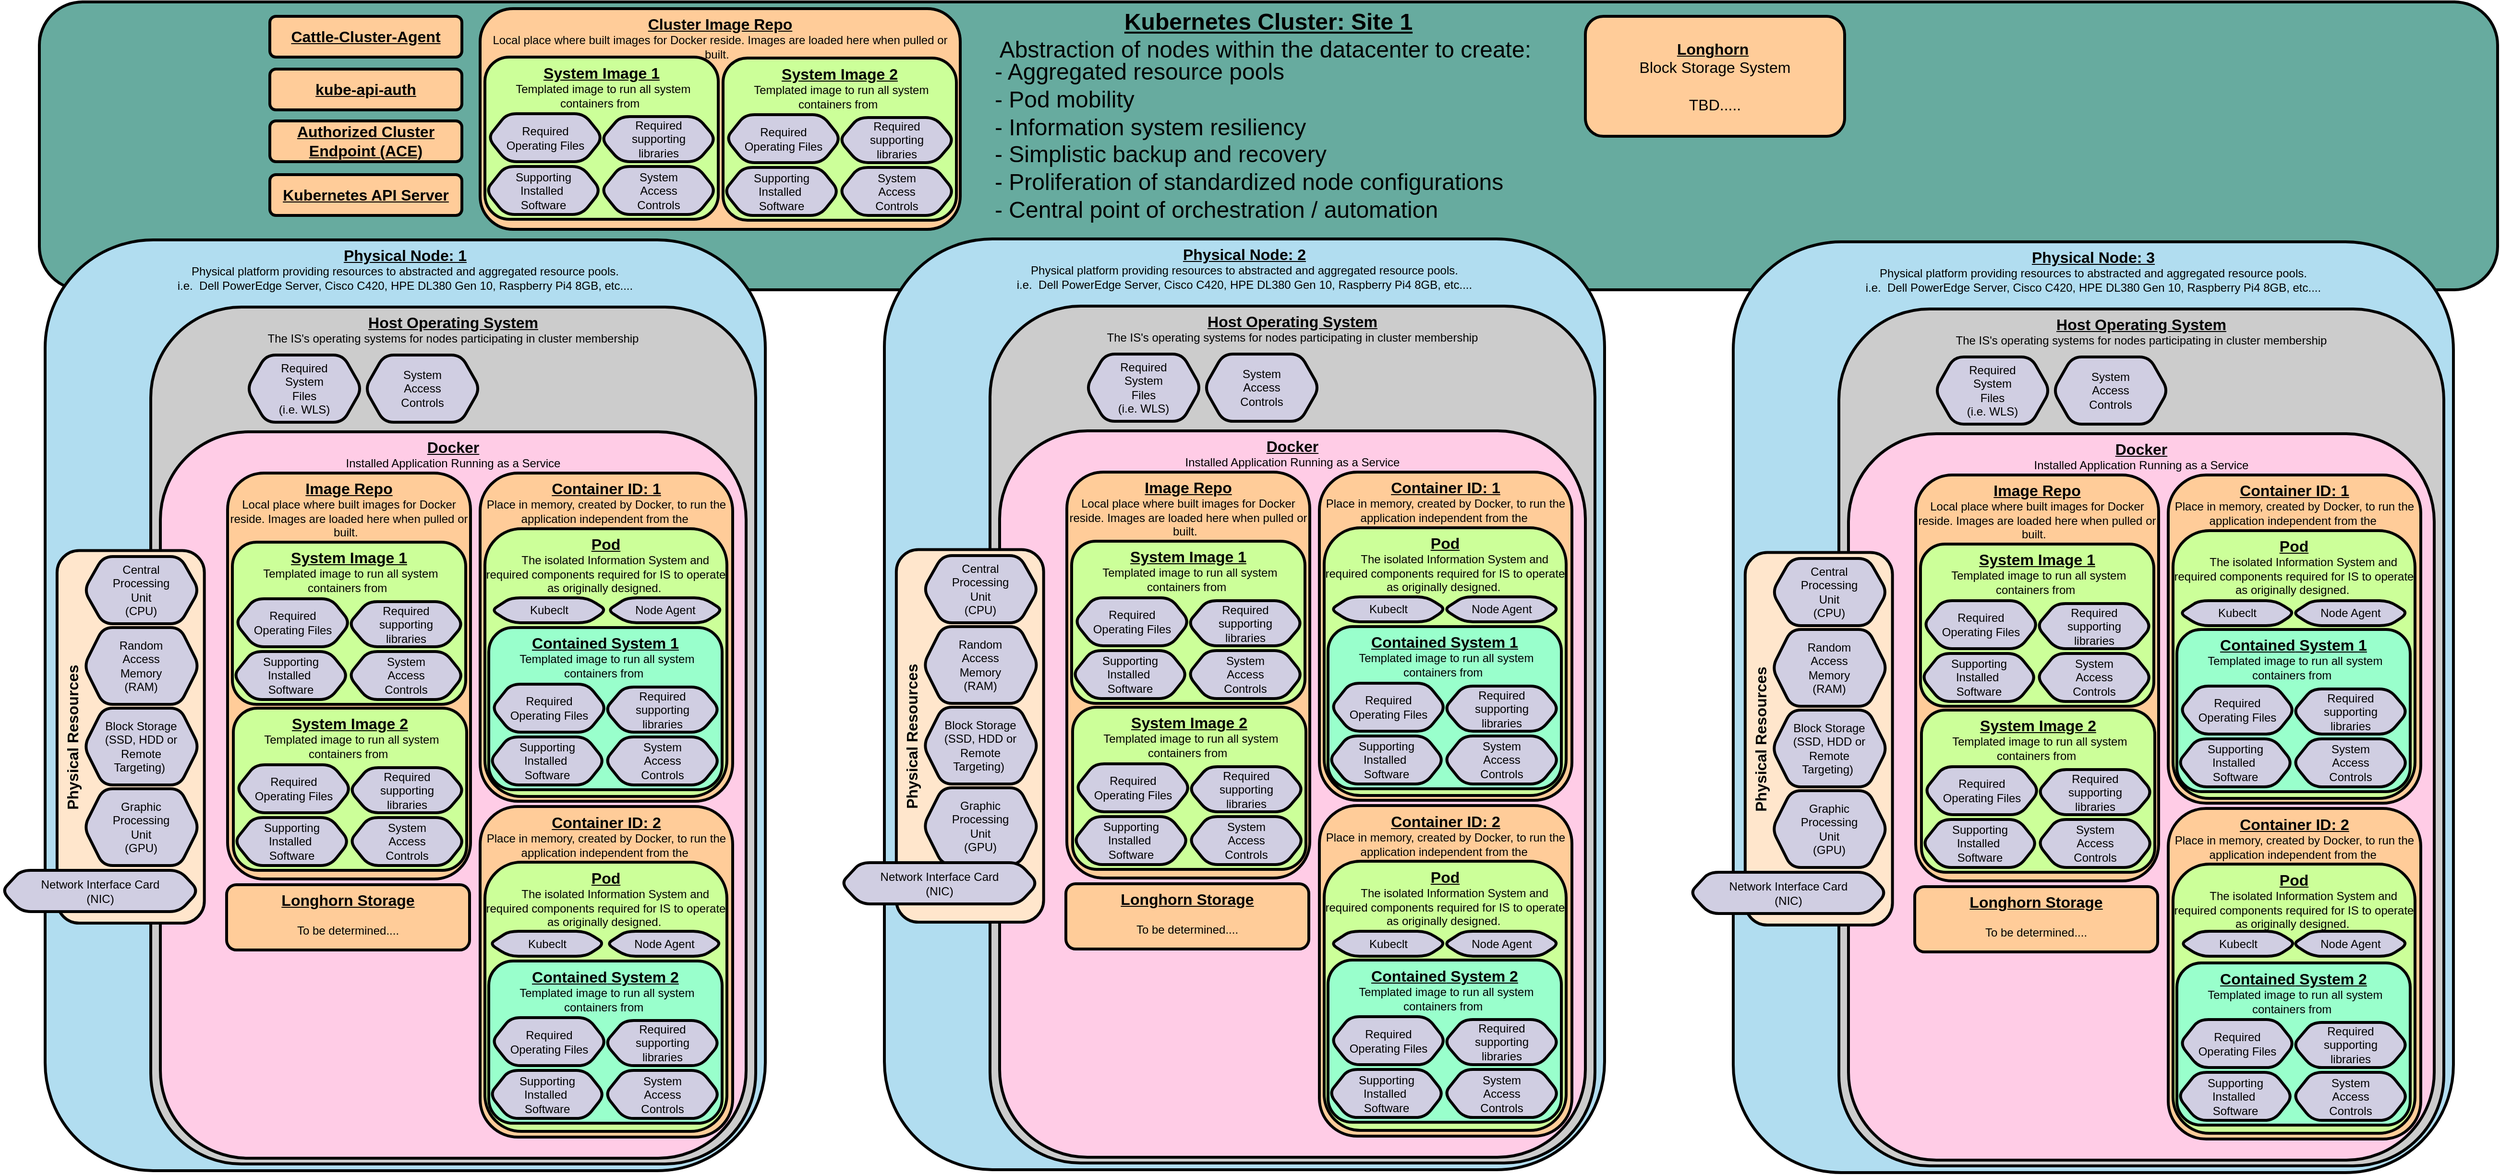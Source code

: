 <mxfile version="16.5.1" type="device"><diagram id="INi-A55YTySvwJ7T9KwP" name="Page-1"><mxGraphModel dx="6440" dy="4410" grid="1" gridSize="10" guides="1" tooltips="1" connect="1" arrows="1" fold="1" page="1" pageScale="1" pageWidth="850" pageHeight="1100" math="0" shadow="0"><root><mxCell id="0"/><mxCell id="1" parent="0"/><mxCell id="nEilocbrfR7baFhWmia3-1" value="&lt;b style=&quot;font-size: 24px;&quot;&gt;&lt;font style=&quot;font-size: 24px;&quot;&gt;&lt;u style=&quot;font-size: 24px;&quot;&gt;Kubernetes Cluster: Site 1&lt;/u&gt;&lt;/font&gt;&lt;/b&gt;&lt;br style=&quot;font-size: 24px;&quot;&gt;Abstraction of nodes within the datacenter to create:&amp;nbsp;&lt;br style=&quot;font-size: 24px;&quot;&gt;" style="rounded=1;whiteSpace=wrap;html=1;strokeColor=#000000;strokeWidth=3;fontColor=#000000;align=center;verticalAlign=top;perimeterSpacing=0;fillColor=#67AB9F;fontSize=24;" vertex="1" parent="1"><mxGeometry x="-1655" y="-1096" width="2560" height="300" as="geometry"/></mxCell><mxCell id="nEilocbrfR7baFhWmia3-2" value="&lt;b&gt;&lt;font style=&quot;font-size: 16px&quot;&gt;&lt;u&gt;Physical Node: 2&lt;/u&gt;&lt;/font&gt;&lt;/b&gt;&lt;br&gt;Physical platform providing resources to abstracted and aggregated resource pools. &lt;br&gt;i.e.&amp;nbsp; Dell PowerEdge Server, Cisco C420, HPE DL380 Gen 10, Raspberry Pi4 8GB, etc...." style="rounded=1;whiteSpace=wrap;html=1;fillColor=#b1ddf0;strokeColor=#000000;strokeWidth=3;fontColor=#000000;align=center;verticalAlign=top;perimeterSpacing=0;" vertex="1" parent="1"><mxGeometry x="-775" y="-849" width="750" height="970" as="geometry"/></mxCell><mxCell id="nEilocbrfR7baFhWmia3-3" value="&lt;b&gt;&lt;font style=&quot;font-size: 16px&quot;&gt;&lt;u&gt;Host Operating System&lt;/u&gt;&lt;/font&gt;&lt;/b&gt;&lt;br&gt;The IS's operating systems for nodes participating in cluster membership" style="rounded=1;whiteSpace=wrap;html=1;fontColor=#000000;strokeColor=#000000;strokeWidth=3;verticalAlign=top;align=center;fillColor=#CCCCCC;" vertex="1" parent="1"><mxGeometry x="-665" y="-779" width="630" height="893" as="geometry"/></mxCell><mxCell id="nEilocbrfR7baFhWmia3-4" value="&lt;b&gt;&lt;font style=&quot;font-size: 16px&quot;&gt;&lt;u&gt;Docker&lt;/u&gt;&lt;/font&gt;&lt;/b&gt;&lt;br&gt;Installed Application Running as a Service" style="rounded=1;whiteSpace=wrap;html=1;fontColor=#000000;strokeColor=#000000;strokeWidth=3;fillColor=#FFCCE6;verticalAlign=top;align=center;" vertex="1" parent="1"><mxGeometry x="-655" y="-649" width="610" height="757" as="geometry"/></mxCell><mxCell id="nEilocbrfR7baFhWmia3-5" value="&lt;b style=&quot;font-size: 16px&quot;&gt;&lt;u&gt;Container ID: 1&lt;/u&gt;&lt;/b&gt;&lt;br&gt;&lt;font style=&quot;font-size: 12px&quot;&gt;Place in memory, created by Docker, to run the application independent from the&amp;nbsp;&lt;/font&gt;" style="rounded=1;whiteSpace=wrap;html=1;fontColor=#000000;strokeColor=#000000;strokeWidth=3;verticalAlign=top;align=center;fillColor=#FFCC99;" vertex="1" parent="1"><mxGeometry x="-322" y="-606" width="263" height="342" as="geometry"/></mxCell><mxCell id="nEilocbrfR7baFhWmia3-6" value="&lt;b style=&quot;font-size: 16px&quot;&gt;&lt;u&gt;Pod&lt;/u&gt;&lt;/b&gt;&lt;br&gt;&lt;font style=&quot;font-size: 12px&quot;&gt;&amp;nbsp; &amp;nbsp; &amp;nbsp; The isolated Information System and required components required for IS to operate as originally designed.&amp;nbsp;&lt;/font&gt;" style="rounded=1;whiteSpace=wrap;html=1;fontColor=#000000;strokeColor=#000000;strokeWidth=3;verticalAlign=top;align=center;fillColor=#CCFF99;" vertex="1" parent="1"><mxGeometry x="-317" y="-548" width="252" height="279" as="geometry"/></mxCell><mxCell id="nEilocbrfR7baFhWmia3-7" value="Kubeclt" style="shape=hexagon;perimeter=hexagonPerimeter2;whiteSpace=wrap;html=1;fixedSize=1;rounded=1;strokeWidth=3;verticalAlign=middle;fillColor=#d0cee2;align=center;strokeColor=#000000;fontColor=#000000;" vertex="1" parent="1"><mxGeometry x="-310" y="-476" width="120" height="26" as="geometry"/></mxCell><mxCell id="nEilocbrfR7baFhWmia3-8" value="Required &lt;br&gt;System&lt;br&gt;Files&lt;br&gt;(i.e. WLS)" style="shape=hexagon;perimeter=hexagonPerimeter2;whiteSpace=wrap;html=1;fixedSize=1;rounded=1;strokeWidth=3;verticalAlign=middle;fillColor=#d0cee2;align=center;strokeColor=#000000;fontColor=#000000;" vertex="1" parent="1"><mxGeometry x="-565" y="-729" width="120" height="70" as="geometry"/></mxCell><mxCell id="nEilocbrfR7baFhWmia3-9" value="&lt;b style=&quot;font-size: 16px&quot;&gt;&lt;u&gt;Image Repo&lt;/u&gt;&lt;/b&gt;&lt;br&gt;&lt;font style=&quot;font-size: 12px&quot;&gt;Local place where built images for Docker reside. Images are loaded here when pulled or built.&amp;nbsp;&amp;nbsp;&lt;/font&gt;" style="rounded=1;whiteSpace=wrap;html=1;fontColor=#000000;strokeColor=#000000;strokeWidth=3;verticalAlign=top;align=center;fillColor=#FFCC99;" vertex="1" parent="1"><mxGeometry x="-585" y="-606" width="253" height="423" as="geometry"/></mxCell><mxCell id="nEilocbrfR7baFhWmia3-10" value="&lt;span style=&quot;font-size: 16px&quot;&gt;&lt;b&gt;&lt;u&gt;System Image 1&lt;/u&gt;&lt;/b&gt;&lt;/span&gt;&lt;br&gt;&lt;font style=&quot;font-size: 12px&quot;&gt;&amp;nbsp;Templated image to run all system&lt;br&gt;containers from&amp;nbsp;&lt;/font&gt;" style="rounded=1;whiteSpace=wrap;html=1;fontColor=#000000;strokeColor=#000000;strokeWidth=3;verticalAlign=top;align=center;fillColor=#CCFF99;" vertex="1" parent="1"><mxGeometry x="-580" y="-534" width="243" height="169" as="geometry"/></mxCell><mxCell id="nEilocbrfR7baFhWmia3-11" value="Required &lt;br&gt;Operating Files" style="shape=hexagon;perimeter=hexagonPerimeter2;whiteSpace=wrap;html=1;fixedSize=1;rounded=1;strokeWidth=3;verticalAlign=middle;fillColor=#d0cee2;align=center;strokeColor=#000000;fontColor=#000000;" vertex="1" parent="1"><mxGeometry x="-577" y="-475" width="120" height="50" as="geometry"/></mxCell><mxCell id="nEilocbrfR7baFhWmia3-12" value="Required &lt;br&gt;supporting &lt;br&gt;libraries" style="shape=hexagon;perimeter=hexagonPerimeter2;whiteSpace=wrap;html=1;fixedSize=1;rounded=1;strokeWidth=3;verticalAlign=middle;fillColor=#d0cee2;align=center;strokeColor=#000000;fontColor=#000000;" vertex="1" parent="1"><mxGeometry x="-459" y="-472" width="120" height="47" as="geometry"/></mxCell><mxCell id="nEilocbrfR7baFhWmia3-13" value="Supporting&lt;br&gt;Installed&amp;nbsp;&lt;br&gt;Software" style="shape=hexagon;perimeter=hexagonPerimeter2;whiteSpace=wrap;html=1;fixedSize=1;rounded=1;strokeWidth=3;verticalAlign=middle;fillColor=#d0cee2;align=center;strokeColor=#000000;fontColor=#000000;" vertex="1" parent="1"><mxGeometry x="-579" y="-420" width="120" height="50" as="geometry"/></mxCell><mxCell id="nEilocbrfR7baFhWmia3-14" value="System &lt;br&gt;Access &lt;br&gt;Controls" style="shape=hexagon;perimeter=hexagonPerimeter2;whiteSpace=wrap;html=1;fixedSize=1;rounded=1;strokeWidth=3;verticalAlign=middle;fillColor=#d0cee2;align=center;strokeColor=#000000;fontColor=#000000;" vertex="1" parent="1"><mxGeometry x="-459" y="-420" width="120" height="50" as="geometry"/></mxCell><mxCell id="nEilocbrfR7baFhWmia3-15" value="&lt;span style=&quot;font-size: 16px&quot;&gt;&lt;b&gt;&lt;u&gt;System Image 2&lt;/u&gt;&lt;/b&gt;&lt;/span&gt;&lt;br&gt;&lt;font style=&quot;font-size: 12px&quot;&gt;&amp;nbsp;Templated image to run all system&lt;br&gt;containers from&amp;nbsp;&lt;/font&gt;" style="rounded=1;whiteSpace=wrap;html=1;fontColor=#000000;strokeColor=#000000;strokeWidth=3;verticalAlign=top;align=center;fillColor=#CCFF99;" vertex="1" parent="1"><mxGeometry x="-579" y="-361" width="243" height="169" as="geometry"/></mxCell><mxCell id="nEilocbrfR7baFhWmia3-16" value="Required &lt;br&gt;Operating Files" style="shape=hexagon;perimeter=hexagonPerimeter2;whiteSpace=wrap;html=1;fixedSize=1;rounded=1;strokeWidth=3;verticalAlign=middle;fillColor=#d0cee2;align=center;strokeColor=#000000;fontColor=#000000;" vertex="1" parent="1"><mxGeometry x="-576" y="-302" width="120" height="50" as="geometry"/></mxCell><mxCell id="nEilocbrfR7baFhWmia3-17" value="Required &lt;br&gt;supporting &lt;br&gt;libraries" style="shape=hexagon;perimeter=hexagonPerimeter2;whiteSpace=wrap;html=1;fixedSize=1;rounded=1;strokeWidth=3;verticalAlign=middle;fillColor=#d0cee2;align=center;strokeColor=#000000;fontColor=#000000;" vertex="1" parent="1"><mxGeometry x="-458" y="-299" width="120" height="47" as="geometry"/></mxCell><mxCell id="nEilocbrfR7baFhWmia3-18" value="Supporting&lt;br&gt;Installed&amp;nbsp;&lt;br&gt;Software" style="shape=hexagon;perimeter=hexagonPerimeter2;whiteSpace=wrap;html=1;fixedSize=1;rounded=1;strokeWidth=3;verticalAlign=middle;fillColor=#d0cee2;align=center;strokeColor=#000000;fontColor=#000000;" vertex="1" parent="1"><mxGeometry x="-578" y="-247" width="120" height="50" as="geometry"/></mxCell><mxCell id="nEilocbrfR7baFhWmia3-19" value="System &lt;br&gt;Access &lt;br&gt;Controls" style="shape=hexagon;perimeter=hexagonPerimeter2;whiteSpace=wrap;html=1;fixedSize=1;rounded=1;strokeWidth=3;verticalAlign=middle;fillColor=#d0cee2;align=center;strokeColor=#000000;fontColor=#000000;" vertex="1" parent="1"><mxGeometry x="-458" y="-247" width="120" height="50" as="geometry"/></mxCell><mxCell id="nEilocbrfR7baFhWmia3-20" value="System&lt;br&gt;Access &lt;br&gt;Controls" style="shape=hexagon;perimeter=hexagonPerimeter2;whiteSpace=wrap;html=1;fixedSize=1;rounded=1;strokeWidth=3;verticalAlign=middle;fillColor=#d0cee2;align=center;strokeColor=#000000;fontColor=#000000;" vertex="1" parent="1"><mxGeometry x="-442.0" y="-729" width="120" height="70" as="geometry"/></mxCell><mxCell id="nEilocbrfR7baFhWmia3-21" value="&lt;u&gt;&lt;span style=&quot;font-size: 16px&quot;&gt;&lt;b&gt;Contained&lt;/b&gt;&lt;/span&gt;&lt;b style=&quot;font-size: 16px&quot;&gt;&amp;nbsp;System 1&lt;/b&gt;&lt;/u&gt;&lt;br&gt;&lt;font style=&quot;font-size: 12px&quot;&gt;&amp;nbsp;Templated image to run all system&lt;br&gt;containers from&amp;nbsp;&lt;/font&gt;" style="rounded=1;whiteSpace=wrap;html=1;fontColor=#000000;strokeColor=#000000;strokeWidth=3;verticalAlign=top;align=center;fillColor=#99FFCC;" vertex="1" parent="1"><mxGeometry x="-313" y="-445" width="243" height="169" as="geometry"/></mxCell><mxCell id="nEilocbrfR7baFhWmia3-22" value="Required &lt;br&gt;Operating Files" style="shape=hexagon;perimeter=hexagonPerimeter2;whiteSpace=wrap;html=1;fixedSize=1;rounded=1;strokeWidth=3;verticalAlign=middle;fillColor=#d0cee2;align=center;strokeColor=#000000;fontColor=#000000;" vertex="1" parent="1"><mxGeometry x="-310" y="-386" width="120" height="50" as="geometry"/></mxCell><mxCell id="nEilocbrfR7baFhWmia3-23" value="Required &lt;br&gt;supporting &lt;br&gt;libraries" style="shape=hexagon;perimeter=hexagonPerimeter2;whiteSpace=wrap;html=1;fixedSize=1;rounded=1;strokeWidth=3;verticalAlign=middle;fillColor=#d0cee2;align=center;strokeColor=#000000;fontColor=#000000;" vertex="1" parent="1"><mxGeometry x="-192" y="-383" width="120" height="47" as="geometry"/></mxCell><mxCell id="nEilocbrfR7baFhWmia3-24" value="Supporting&lt;br&gt;Installed&amp;nbsp;&lt;br&gt;Software" style="shape=hexagon;perimeter=hexagonPerimeter2;whiteSpace=wrap;html=1;fixedSize=1;rounded=1;strokeWidth=3;verticalAlign=middle;fillColor=#d0cee2;align=center;strokeColor=#000000;fontColor=#000000;" vertex="1" parent="1"><mxGeometry x="-312" y="-331" width="120" height="50" as="geometry"/></mxCell><mxCell id="nEilocbrfR7baFhWmia3-25" value="System &lt;br&gt;Access &lt;br&gt;Controls" style="shape=hexagon;perimeter=hexagonPerimeter2;whiteSpace=wrap;html=1;fixedSize=1;rounded=1;strokeWidth=3;verticalAlign=middle;fillColor=#d0cee2;align=center;strokeColor=#000000;fontColor=#000000;" vertex="1" parent="1"><mxGeometry x="-192" y="-331" width="120" height="50" as="geometry"/></mxCell><mxCell id="nEilocbrfR7baFhWmia3-26" value="&lt;b style=&quot;font-size: 16px&quot;&gt;&lt;u&gt;Container ID: 2&lt;/u&gt;&lt;/b&gt;&lt;br&gt;&lt;font style=&quot;font-size: 12px&quot;&gt;Place in memory, created by Docker, to run the application independent from the&amp;nbsp;&lt;/font&gt;" style="rounded=1;whiteSpace=wrap;html=1;fontColor=#000000;strokeColor=#000000;strokeWidth=3;verticalAlign=top;align=center;fillColor=#FFCC99;" vertex="1" parent="1"><mxGeometry x="-322" y="-258.44" width="263" height="344.44" as="geometry"/></mxCell><mxCell id="nEilocbrfR7baFhWmia3-27" value="&lt;b style=&quot;font-size: 16px&quot;&gt;&lt;u&gt;Pod&lt;/u&gt;&lt;/b&gt;&lt;br&gt;&lt;font style=&quot;font-size: 12px&quot;&gt;&amp;nbsp; &amp;nbsp; &amp;nbsp; The isolated Information System and required components required for IS to operate as originally designed.&amp;nbsp;&lt;/font&gt;" style="rounded=1;whiteSpace=wrap;html=1;fontColor=#000000;strokeColor=#000000;strokeWidth=3;verticalAlign=top;align=center;fillColor=#CCFF99;" vertex="1" parent="1"><mxGeometry x="-317" y="-200.44" width="252" height="280.44" as="geometry"/></mxCell><mxCell id="nEilocbrfR7baFhWmia3-28" value="Kubeclt" style="shape=hexagon;perimeter=hexagonPerimeter2;whiteSpace=wrap;html=1;fixedSize=1;rounded=1;strokeWidth=3;verticalAlign=middle;fillColor=#d0cee2;align=center;strokeColor=#000000;fontColor=#000000;" vertex="1" parent="1"><mxGeometry x="-310" y="-127.44" width="120" height="26" as="geometry"/></mxCell><mxCell id="nEilocbrfR7baFhWmia3-29" value="&lt;u&gt;&lt;span style=&quot;font-size: 16px&quot;&gt;&lt;b&gt;Contained&lt;/b&gt;&lt;/span&gt;&lt;b style=&quot;font-size: 16px&quot;&gt;&amp;nbsp;System 2&lt;/b&gt;&lt;/u&gt;&lt;br&gt;&lt;font style=&quot;font-size: 12px&quot;&gt;&amp;nbsp;Templated image to run all system&lt;br&gt;containers from&amp;nbsp;&lt;/font&gt;" style="rounded=1;whiteSpace=wrap;html=1;fontColor=#000000;strokeColor=#000000;strokeWidth=3;verticalAlign=top;align=center;fillColor=#99FFCC;" vertex="1" parent="1"><mxGeometry x="-313" y="-97.44" width="243" height="169" as="geometry"/></mxCell><mxCell id="nEilocbrfR7baFhWmia3-30" value="Required &lt;br&gt;Operating Files" style="shape=hexagon;perimeter=hexagonPerimeter2;whiteSpace=wrap;html=1;fixedSize=1;rounded=1;strokeWidth=3;verticalAlign=middle;fillColor=#d0cee2;align=center;strokeColor=#000000;fontColor=#000000;" vertex="1" parent="1"><mxGeometry x="-310" y="-38.44" width="120" height="50" as="geometry"/></mxCell><mxCell id="nEilocbrfR7baFhWmia3-31" value="Required &lt;br&gt;supporting &lt;br&gt;libraries" style="shape=hexagon;perimeter=hexagonPerimeter2;whiteSpace=wrap;html=1;fixedSize=1;rounded=1;strokeWidth=3;verticalAlign=middle;fillColor=#d0cee2;align=center;strokeColor=#000000;fontColor=#000000;" vertex="1" parent="1"><mxGeometry x="-192" y="-35.44" width="120" height="47" as="geometry"/></mxCell><mxCell id="nEilocbrfR7baFhWmia3-32" value="Supporting&lt;br&gt;Installed&amp;nbsp;&lt;br&gt;Software" style="shape=hexagon;perimeter=hexagonPerimeter2;whiteSpace=wrap;html=1;fixedSize=1;rounded=1;strokeWidth=3;verticalAlign=middle;fillColor=#d0cee2;align=center;strokeColor=#000000;fontColor=#000000;" vertex="1" parent="1"><mxGeometry x="-312" y="16.56" width="120" height="50" as="geometry"/></mxCell><mxCell id="nEilocbrfR7baFhWmia3-33" value="System &lt;br&gt;Access &lt;br&gt;Controls" style="shape=hexagon;perimeter=hexagonPerimeter2;whiteSpace=wrap;html=1;fixedSize=1;rounded=1;strokeWidth=3;verticalAlign=middle;fillColor=#d0cee2;align=center;strokeColor=#000000;fontColor=#000000;" vertex="1" parent="1"><mxGeometry x="-192" y="16.56" width="120" height="50" as="geometry"/></mxCell><mxCell id="nEilocbrfR7baFhWmia3-34" value="Physical Resources" style="rounded=1;whiteSpace=wrap;html=1;fontColor=#000000;strokeColor=#000000;strokeWidth=3;align=center;verticalAlign=top;fillColor=#FFE6CC;rotation=-90;fontSize=16;fontStyle=1" vertex="1" parent="1"><mxGeometry x="-880" y="-407.82" width="388.25" height="153.38" as="geometry"/></mxCell><mxCell id="nEilocbrfR7baFhWmia3-35" value="Central &lt;br&gt;Processing &lt;br&gt;Unit&lt;br&gt;(CPU)" style="shape=hexagon;perimeter=hexagonPerimeter2;whiteSpace=wrap;html=1;fixedSize=1;rounded=1;strokeWidth=3;verticalAlign=middle;fillColor=#d0cee2;align=center;strokeColor=#000000;fontColor=#000000;" vertex="1" parent="1"><mxGeometry x="-734.56" y="-519" width="120" height="70" as="geometry"/></mxCell><mxCell id="nEilocbrfR7baFhWmia3-36" value="Random &lt;br&gt;Access &lt;br&gt;Memory&lt;br&gt;(RAM)" style="shape=hexagon;perimeter=hexagonPerimeter2;whiteSpace=wrap;html=1;fixedSize=1;rounded=1;strokeWidth=3;verticalAlign=middle;fillColor=#d0cee2;align=center;strokeColor=#000000;fontColor=#000000;" vertex="1" parent="1"><mxGeometry x="-734.56" y="-445" width="120" height="80" as="geometry"/></mxCell><mxCell id="nEilocbrfR7baFhWmia3-37" value="Block Storage&lt;br&gt;(SSD, HDD or Remote &lt;br&gt;Targeting)&amp;nbsp;" style="shape=hexagon;perimeter=hexagonPerimeter2;whiteSpace=wrap;html=1;fixedSize=1;rounded=1;strokeWidth=3;verticalAlign=middle;fillColor=#d0cee2;align=center;strokeColor=#000000;fontColor=#000000;" vertex="1" parent="1"><mxGeometry x="-734.56" y="-361" width="120" height="80" as="geometry"/></mxCell><mxCell id="nEilocbrfR7baFhWmia3-38" value="Graphic &lt;br&gt;Processing &lt;br&gt;Unit&lt;br&gt;(GPU)" style="shape=hexagon;perimeter=hexagonPerimeter2;whiteSpace=wrap;html=1;fixedSize=1;rounded=1;strokeWidth=3;verticalAlign=middle;fillColor=#d0cee2;align=center;strokeColor=#000000;fontColor=#000000;" vertex="1" parent="1"><mxGeometry x="-734.56" y="-277" width="120" height="80" as="geometry"/></mxCell><mxCell id="nEilocbrfR7baFhWmia3-39" value="Network Interface Card&lt;br&gt;(NIC)" style="shape=hexagon;perimeter=hexagonPerimeter2;whiteSpace=wrap;html=1;fixedSize=1;rounded=1;strokeWidth=3;verticalAlign=middle;fillColor=#d0cee2;align=center;strokeColor=#000000;fontColor=#000000;" vertex="1" parent="1"><mxGeometry x="-820" y="-199" width="205" height="43" as="geometry"/></mxCell><mxCell id="nEilocbrfR7baFhWmia3-40" value="&lt;b style=&quot;font-size: 16px&quot;&gt;&lt;u&gt;Longhorn Storage&lt;/u&gt;&lt;/b&gt;&lt;br&gt;&lt;font style=&quot;font-size: 12px&quot;&gt;&lt;br&gt;To be determined....&lt;/font&gt;" style="rounded=1;whiteSpace=wrap;html=1;fontColor=#000000;strokeColor=#000000;strokeWidth=3;verticalAlign=top;align=center;fillColor=#FFCC99;" vertex="1" parent="1"><mxGeometry x="-586" y="-177" width="253" height="68" as="geometry"/></mxCell><mxCell id="nEilocbrfR7baFhWmia3-41" value="&lt;b&gt;&lt;font style=&quot;font-size: 16px&quot;&gt;&lt;u&gt;Physical Node: 1&lt;/u&gt;&lt;/font&gt;&lt;/b&gt;&lt;br&gt;Physical platform providing resources to abstracted and aggregated resource pools. &lt;br&gt;i.e.&amp;nbsp; Dell PowerEdge Server, Cisco C420, HPE DL380 Gen 10, Raspberry Pi4 8GB, etc...." style="rounded=1;whiteSpace=wrap;html=1;fillColor=#b1ddf0;strokeColor=#000000;strokeWidth=3;fontColor=#000000;align=center;verticalAlign=top;perimeterSpacing=0;" vertex="1" parent="1"><mxGeometry x="-1649" y="-848" width="750" height="970" as="geometry"/></mxCell><mxCell id="nEilocbrfR7baFhWmia3-42" value="&lt;b&gt;&lt;font style=&quot;font-size: 16px&quot;&gt;&lt;u&gt;Host Operating System&lt;/u&gt;&lt;/font&gt;&lt;/b&gt;&lt;br&gt;The IS's operating systems for nodes participating in cluster membership" style="rounded=1;whiteSpace=wrap;html=1;fontColor=#000000;strokeColor=#000000;strokeWidth=3;verticalAlign=top;align=center;fillColor=#CCCCCC;" vertex="1" parent="1"><mxGeometry x="-1539" y="-778" width="630" height="893" as="geometry"/></mxCell><mxCell id="nEilocbrfR7baFhWmia3-43" value="&lt;b&gt;&lt;font style=&quot;font-size: 16px&quot;&gt;&lt;u&gt;Docker&lt;/u&gt;&lt;/font&gt;&lt;/b&gt;&lt;br&gt;Installed Application Running as a Service" style="rounded=1;whiteSpace=wrap;html=1;fontColor=#000000;strokeColor=#000000;strokeWidth=3;fillColor=#FFCCE6;verticalAlign=top;align=center;" vertex="1" parent="1"><mxGeometry x="-1529" y="-648" width="610" height="757" as="geometry"/></mxCell><mxCell id="nEilocbrfR7baFhWmia3-44" value="&lt;b style=&quot;font-size: 16px&quot;&gt;&lt;u&gt;Container ID: 1&lt;/u&gt;&lt;/b&gt;&lt;br&gt;&lt;font style=&quot;font-size: 12px&quot;&gt;Place in memory, created by Docker, to run the application independent from the&amp;nbsp;&lt;/font&gt;" style="rounded=1;whiteSpace=wrap;html=1;fontColor=#000000;strokeColor=#000000;strokeWidth=3;verticalAlign=top;align=center;fillColor=#FFCC99;" vertex="1" parent="1"><mxGeometry x="-1196" y="-605" width="263" height="342" as="geometry"/></mxCell><mxCell id="nEilocbrfR7baFhWmia3-45" value="&lt;b style=&quot;font-size: 16px&quot;&gt;&lt;u&gt;Pod&lt;/u&gt;&lt;/b&gt;&lt;br&gt;&lt;font style=&quot;font-size: 12px&quot;&gt;&amp;nbsp; &amp;nbsp; &amp;nbsp; The isolated Information System and required components required for IS to operate as originally designed.&amp;nbsp;&lt;/font&gt;" style="rounded=1;whiteSpace=wrap;html=1;fontColor=#000000;strokeColor=#000000;strokeWidth=3;verticalAlign=top;align=center;fillColor=#CCFF99;" vertex="1" parent="1"><mxGeometry x="-1191" y="-547" width="252" height="279" as="geometry"/></mxCell><mxCell id="nEilocbrfR7baFhWmia3-46" value="Kubeclt" style="shape=hexagon;perimeter=hexagonPerimeter2;whiteSpace=wrap;html=1;fixedSize=1;rounded=1;strokeWidth=3;verticalAlign=middle;fillColor=#d0cee2;align=center;strokeColor=#000000;fontColor=#000000;" vertex="1" parent="1"><mxGeometry x="-1184" y="-475" width="120" height="26" as="geometry"/></mxCell><mxCell id="nEilocbrfR7baFhWmia3-47" value="Required &lt;br&gt;System&lt;br&gt;Files&lt;br&gt;(i.e. WLS)" style="shape=hexagon;perimeter=hexagonPerimeter2;whiteSpace=wrap;html=1;fixedSize=1;rounded=1;strokeWidth=3;verticalAlign=middle;fillColor=#d0cee2;align=center;strokeColor=#000000;fontColor=#000000;" vertex="1" parent="1"><mxGeometry x="-1439" y="-728" width="120" height="70" as="geometry"/></mxCell><mxCell id="nEilocbrfR7baFhWmia3-48" value="&lt;b style=&quot;font-size: 16px&quot;&gt;&lt;u&gt;Image Repo&lt;/u&gt;&lt;/b&gt;&lt;br&gt;&lt;font style=&quot;font-size: 12px&quot;&gt;Local place where built images for Docker reside. Images are loaded here when pulled or built.&amp;nbsp;&amp;nbsp;&lt;/font&gt;" style="rounded=1;whiteSpace=wrap;html=1;fontColor=#000000;strokeColor=#000000;strokeWidth=3;verticalAlign=top;align=center;fillColor=#FFCC99;" vertex="1" parent="1"><mxGeometry x="-1459" y="-605" width="253" height="423" as="geometry"/></mxCell><mxCell id="nEilocbrfR7baFhWmia3-49" value="&lt;span style=&quot;font-size: 16px&quot;&gt;&lt;b&gt;&lt;u&gt;System Image 1&lt;/u&gt;&lt;/b&gt;&lt;/span&gt;&lt;br&gt;&lt;font style=&quot;font-size: 12px&quot;&gt;&amp;nbsp;Templated image to run all system&lt;br&gt;containers from&amp;nbsp;&lt;/font&gt;" style="rounded=1;whiteSpace=wrap;html=1;fontColor=#000000;strokeColor=#000000;strokeWidth=3;verticalAlign=top;align=center;fillColor=#CCFF99;" vertex="1" parent="1"><mxGeometry x="-1454" y="-533" width="243" height="169" as="geometry"/></mxCell><mxCell id="nEilocbrfR7baFhWmia3-50" value="Required &lt;br&gt;Operating Files" style="shape=hexagon;perimeter=hexagonPerimeter2;whiteSpace=wrap;html=1;fixedSize=1;rounded=1;strokeWidth=3;verticalAlign=middle;fillColor=#d0cee2;align=center;strokeColor=#000000;fontColor=#000000;" vertex="1" parent="1"><mxGeometry x="-1451" y="-474" width="120" height="50" as="geometry"/></mxCell><mxCell id="nEilocbrfR7baFhWmia3-51" value="Required &lt;br&gt;supporting &lt;br&gt;libraries" style="shape=hexagon;perimeter=hexagonPerimeter2;whiteSpace=wrap;html=1;fixedSize=1;rounded=1;strokeWidth=3;verticalAlign=middle;fillColor=#d0cee2;align=center;strokeColor=#000000;fontColor=#000000;" vertex="1" parent="1"><mxGeometry x="-1333" y="-471" width="120" height="47" as="geometry"/></mxCell><mxCell id="nEilocbrfR7baFhWmia3-52" value="Supporting&lt;br&gt;Installed&amp;nbsp;&lt;br&gt;Software" style="shape=hexagon;perimeter=hexagonPerimeter2;whiteSpace=wrap;html=1;fixedSize=1;rounded=1;strokeWidth=3;verticalAlign=middle;fillColor=#d0cee2;align=center;strokeColor=#000000;fontColor=#000000;" vertex="1" parent="1"><mxGeometry x="-1453" y="-419" width="120" height="50" as="geometry"/></mxCell><mxCell id="nEilocbrfR7baFhWmia3-53" value="System &lt;br&gt;Access &lt;br&gt;Controls" style="shape=hexagon;perimeter=hexagonPerimeter2;whiteSpace=wrap;html=1;fixedSize=1;rounded=1;strokeWidth=3;verticalAlign=middle;fillColor=#d0cee2;align=center;strokeColor=#000000;fontColor=#000000;" vertex="1" parent="1"><mxGeometry x="-1333" y="-419" width="120" height="50" as="geometry"/></mxCell><mxCell id="nEilocbrfR7baFhWmia3-54" value="&lt;span style=&quot;font-size: 16px&quot;&gt;&lt;b&gt;&lt;u&gt;System Image 2&lt;/u&gt;&lt;/b&gt;&lt;/span&gt;&lt;br&gt;&lt;font style=&quot;font-size: 12px&quot;&gt;&amp;nbsp;Templated image to run all system&lt;br&gt;containers from&amp;nbsp;&lt;/font&gt;" style="rounded=1;whiteSpace=wrap;html=1;fontColor=#000000;strokeColor=#000000;strokeWidth=3;verticalAlign=top;align=center;fillColor=#CCFF99;" vertex="1" parent="1"><mxGeometry x="-1453" y="-360" width="243" height="169" as="geometry"/></mxCell><mxCell id="nEilocbrfR7baFhWmia3-55" value="Required &lt;br&gt;Operating Files" style="shape=hexagon;perimeter=hexagonPerimeter2;whiteSpace=wrap;html=1;fixedSize=1;rounded=1;strokeWidth=3;verticalAlign=middle;fillColor=#d0cee2;align=center;strokeColor=#000000;fontColor=#000000;" vertex="1" parent="1"><mxGeometry x="-1450" y="-301" width="120" height="50" as="geometry"/></mxCell><mxCell id="nEilocbrfR7baFhWmia3-56" value="Required &lt;br&gt;supporting &lt;br&gt;libraries" style="shape=hexagon;perimeter=hexagonPerimeter2;whiteSpace=wrap;html=1;fixedSize=1;rounded=1;strokeWidth=3;verticalAlign=middle;fillColor=#d0cee2;align=center;strokeColor=#000000;fontColor=#000000;" vertex="1" parent="1"><mxGeometry x="-1332" y="-298" width="120" height="47" as="geometry"/></mxCell><mxCell id="nEilocbrfR7baFhWmia3-57" value="Supporting&lt;br&gt;Installed&amp;nbsp;&lt;br&gt;Software" style="shape=hexagon;perimeter=hexagonPerimeter2;whiteSpace=wrap;html=1;fixedSize=1;rounded=1;strokeWidth=3;verticalAlign=middle;fillColor=#d0cee2;align=center;strokeColor=#000000;fontColor=#000000;" vertex="1" parent="1"><mxGeometry x="-1452" y="-246" width="120" height="50" as="geometry"/></mxCell><mxCell id="nEilocbrfR7baFhWmia3-58" value="System &lt;br&gt;Access &lt;br&gt;Controls" style="shape=hexagon;perimeter=hexagonPerimeter2;whiteSpace=wrap;html=1;fixedSize=1;rounded=1;strokeWidth=3;verticalAlign=middle;fillColor=#d0cee2;align=center;strokeColor=#000000;fontColor=#000000;" vertex="1" parent="1"><mxGeometry x="-1332" y="-246" width="120" height="50" as="geometry"/></mxCell><mxCell id="nEilocbrfR7baFhWmia3-59" value="System&lt;br&gt;Access &lt;br&gt;Controls" style="shape=hexagon;perimeter=hexagonPerimeter2;whiteSpace=wrap;html=1;fixedSize=1;rounded=1;strokeWidth=3;verticalAlign=middle;fillColor=#d0cee2;align=center;strokeColor=#000000;fontColor=#000000;" vertex="1" parent="1"><mxGeometry x="-1316" y="-728" width="120" height="70" as="geometry"/></mxCell><mxCell id="nEilocbrfR7baFhWmia3-60" value="&lt;u&gt;&lt;span style=&quot;font-size: 16px&quot;&gt;&lt;b&gt;Contained&lt;/b&gt;&lt;/span&gt;&lt;b style=&quot;font-size: 16px&quot;&gt;&amp;nbsp;System 1&lt;/b&gt;&lt;/u&gt;&lt;br&gt;&lt;font style=&quot;font-size: 12px&quot;&gt;&amp;nbsp;Templated image to run all system&lt;br&gt;containers from&amp;nbsp;&lt;/font&gt;" style="rounded=1;whiteSpace=wrap;html=1;fontColor=#000000;strokeColor=#000000;strokeWidth=3;verticalAlign=top;align=center;fillColor=#99FFCC;" vertex="1" parent="1"><mxGeometry x="-1187" y="-444" width="243" height="169" as="geometry"/></mxCell><mxCell id="nEilocbrfR7baFhWmia3-61" value="Required &lt;br&gt;Operating Files" style="shape=hexagon;perimeter=hexagonPerimeter2;whiteSpace=wrap;html=1;fixedSize=1;rounded=1;strokeWidth=3;verticalAlign=middle;fillColor=#d0cee2;align=center;strokeColor=#000000;fontColor=#000000;" vertex="1" parent="1"><mxGeometry x="-1184" y="-385" width="120" height="50" as="geometry"/></mxCell><mxCell id="nEilocbrfR7baFhWmia3-62" value="Required &lt;br&gt;supporting &lt;br&gt;libraries" style="shape=hexagon;perimeter=hexagonPerimeter2;whiteSpace=wrap;html=1;fixedSize=1;rounded=1;strokeWidth=3;verticalAlign=middle;fillColor=#d0cee2;align=center;strokeColor=#000000;fontColor=#000000;" vertex="1" parent="1"><mxGeometry x="-1066" y="-382" width="120" height="47" as="geometry"/></mxCell><mxCell id="nEilocbrfR7baFhWmia3-63" value="Supporting&lt;br&gt;Installed&amp;nbsp;&lt;br&gt;Software" style="shape=hexagon;perimeter=hexagonPerimeter2;whiteSpace=wrap;html=1;fixedSize=1;rounded=1;strokeWidth=3;verticalAlign=middle;fillColor=#d0cee2;align=center;strokeColor=#000000;fontColor=#000000;" vertex="1" parent="1"><mxGeometry x="-1186" y="-330" width="120" height="50" as="geometry"/></mxCell><mxCell id="nEilocbrfR7baFhWmia3-64" value="System &lt;br&gt;Access &lt;br&gt;Controls" style="shape=hexagon;perimeter=hexagonPerimeter2;whiteSpace=wrap;html=1;fixedSize=1;rounded=1;strokeWidth=3;verticalAlign=middle;fillColor=#d0cee2;align=center;strokeColor=#000000;fontColor=#000000;" vertex="1" parent="1"><mxGeometry x="-1066" y="-330" width="120" height="50" as="geometry"/></mxCell><mxCell id="nEilocbrfR7baFhWmia3-65" value="&lt;b style=&quot;font-size: 16px&quot;&gt;&lt;u&gt;Container ID: 2&lt;/u&gt;&lt;/b&gt;&lt;br&gt;&lt;font style=&quot;font-size: 12px&quot;&gt;Place in memory, created by Docker, to run the application independent from the&amp;nbsp;&lt;/font&gt;" style="rounded=1;whiteSpace=wrap;html=1;fontColor=#000000;strokeColor=#000000;strokeWidth=3;verticalAlign=top;align=center;fillColor=#FFCC99;" vertex="1" parent="1"><mxGeometry x="-1196" y="-257.44" width="263" height="344.44" as="geometry"/></mxCell><mxCell id="nEilocbrfR7baFhWmia3-66" value="&lt;b style=&quot;font-size: 16px&quot;&gt;&lt;u&gt;Pod&lt;/u&gt;&lt;/b&gt;&lt;br&gt;&lt;font style=&quot;font-size: 12px&quot;&gt;&amp;nbsp; &amp;nbsp; &amp;nbsp; The isolated Information System and required components required for IS to operate as originally designed.&amp;nbsp;&lt;/font&gt;" style="rounded=1;whiteSpace=wrap;html=1;fontColor=#000000;strokeColor=#000000;strokeWidth=3;verticalAlign=top;align=center;fillColor=#CCFF99;" vertex="1" parent="1"><mxGeometry x="-1191" y="-199.44" width="252" height="280.44" as="geometry"/></mxCell><mxCell id="nEilocbrfR7baFhWmia3-67" value="Kubeclt" style="shape=hexagon;perimeter=hexagonPerimeter2;whiteSpace=wrap;html=1;fixedSize=1;rounded=1;strokeWidth=3;verticalAlign=middle;fillColor=#d0cee2;align=center;strokeColor=#000000;fontColor=#000000;" vertex="1" parent="1"><mxGeometry x="-1186" y="-127.44" width="120" height="26" as="geometry"/></mxCell><mxCell id="nEilocbrfR7baFhWmia3-68" value="&lt;u&gt;&lt;span style=&quot;font-size: 16px&quot;&gt;&lt;b&gt;Contained&lt;/b&gt;&lt;/span&gt;&lt;b style=&quot;font-size: 16px&quot;&gt;&amp;nbsp;System 2&lt;/b&gt;&lt;/u&gt;&lt;br&gt;&lt;font style=&quot;font-size: 12px&quot;&gt;&amp;nbsp;Templated image to run all system&lt;br&gt;containers from&amp;nbsp;&lt;/font&gt;" style="rounded=1;whiteSpace=wrap;html=1;fontColor=#000000;strokeColor=#000000;strokeWidth=3;verticalAlign=top;align=center;fillColor=#99FFCC;" vertex="1" parent="1"><mxGeometry x="-1187" y="-96.44" width="243" height="169" as="geometry"/></mxCell><mxCell id="nEilocbrfR7baFhWmia3-69" value="Required &lt;br&gt;Operating Files" style="shape=hexagon;perimeter=hexagonPerimeter2;whiteSpace=wrap;html=1;fixedSize=1;rounded=1;strokeWidth=3;verticalAlign=middle;fillColor=#d0cee2;align=center;strokeColor=#000000;fontColor=#000000;" vertex="1" parent="1"><mxGeometry x="-1184" y="-37.44" width="120" height="50" as="geometry"/></mxCell><mxCell id="nEilocbrfR7baFhWmia3-70" value="Required &lt;br&gt;supporting &lt;br&gt;libraries" style="shape=hexagon;perimeter=hexagonPerimeter2;whiteSpace=wrap;html=1;fixedSize=1;rounded=1;strokeWidth=3;verticalAlign=middle;fillColor=#d0cee2;align=center;strokeColor=#000000;fontColor=#000000;" vertex="1" parent="1"><mxGeometry x="-1066" y="-34.44" width="120" height="47" as="geometry"/></mxCell><mxCell id="nEilocbrfR7baFhWmia3-71" value="Supporting&lt;br&gt;Installed&amp;nbsp;&lt;br&gt;Software" style="shape=hexagon;perimeter=hexagonPerimeter2;whiteSpace=wrap;html=1;fixedSize=1;rounded=1;strokeWidth=3;verticalAlign=middle;fillColor=#d0cee2;align=center;strokeColor=#000000;fontColor=#000000;" vertex="1" parent="1"><mxGeometry x="-1186" y="17.56" width="120" height="50" as="geometry"/></mxCell><mxCell id="nEilocbrfR7baFhWmia3-72" value="System &lt;br&gt;Access &lt;br&gt;Controls" style="shape=hexagon;perimeter=hexagonPerimeter2;whiteSpace=wrap;html=1;fixedSize=1;rounded=1;strokeWidth=3;verticalAlign=middle;fillColor=#d0cee2;align=center;strokeColor=#000000;fontColor=#000000;" vertex="1" parent="1"><mxGeometry x="-1066" y="17.56" width="120" height="50" as="geometry"/></mxCell><mxCell id="nEilocbrfR7baFhWmia3-73" value="Physical Resources" style="rounded=1;whiteSpace=wrap;html=1;fontColor=#000000;strokeColor=#000000;strokeWidth=3;align=center;verticalAlign=top;fillColor=#FFE6CC;rotation=-90;fontSize=16;fontStyle=1" vertex="1" parent="1"><mxGeometry x="-1754" y="-406.82" width="388.25" height="153.38" as="geometry"/></mxCell><mxCell id="nEilocbrfR7baFhWmia3-74" value="Central &lt;br&gt;Processing &lt;br&gt;Unit&lt;br&gt;(CPU)" style="shape=hexagon;perimeter=hexagonPerimeter2;whiteSpace=wrap;html=1;fixedSize=1;rounded=1;strokeWidth=3;verticalAlign=middle;fillColor=#d0cee2;align=center;strokeColor=#000000;fontColor=#000000;" vertex="1" parent="1"><mxGeometry x="-1608.56" y="-518" width="120" height="70" as="geometry"/></mxCell><mxCell id="nEilocbrfR7baFhWmia3-75" value="Random &lt;br&gt;Access &lt;br&gt;Memory&lt;br&gt;(RAM)" style="shape=hexagon;perimeter=hexagonPerimeter2;whiteSpace=wrap;html=1;fixedSize=1;rounded=1;strokeWidth=3;verticalAlign=middle;fillColor=#d0cee2;align=center;strokeColor=#000000;fontColor=#000000;" vertex="1" parent="1"><mxGeometry x="-1608.56" y="-444" width="120" height="80" as="geometry"/></mxCell><mxCell id="nEilocbrfR7baFhWmia3-76" value="Block Storage&lt;br&gt;(SSD, HDD or Remote &lt;br&gt;Targeting)&amp;nbsp;" style="shape=hexagon;perimeter=hexagonPerimeter2;whiteSpace=wrap;html=1;fixedSize=1;rounded=1;strokeWidth=3;verticalAlign=middle;fillColor=#d0cee2;align=center;strokeColor=#000000;fontColor=#000000;" vertex="1" parent="1"><mxGeometry x="-1608.56" y="-360" width="120" height="80" as="geometry"/></mxCell><mxCell id="nEilocbrfR7baFhWmia3-77" value="Graphic &lt;br&gt;Processing &lt;br&gt;Unit&lt;br&gt;(GPU)" style="shape=hexagon;perimeter=hexagonPerimeter2;whiteSpace=wrap;html=1;fixedSize=1;rounded=1;strokeWidth=3;verticalAlign=middle;fillColor=#d0cee2;align=center;strokeColor=#000000;fontColor=#000000;" vertex="1" parent="1"><mxGeometry x="-1608.56" y="-276" width="120" height="80" as="geometry"/></mxCell><mxCell id="nEilocbrfR7baFhWmia3-78" value="Network Interface Card&lt;br&gt;(NIC)" style="shape=hexagon;perimeter=hexagonPerimeter2;whiteSpace=wrap;html=1;fixedSize=1;rounded=1;strokeWidth=3;verticalAlign=middle;fillColor=#d0cee2;align=center;strokeColor=#000000;fontColor=#000000;" vertex="1" parent="1"><mxGeometry x="-1694" y="-191" width="205" height="43" as="geometry"/></mxCell><mxCell id="nEilocbrfR7baFhWmia3-79" value="&lt;b style=&quot;font-size: 16px&quot;&gt;&lt;u&gt;Longhorn Storage&lt;/u&gt;&lt;/b&gt;&lt;br&gt;&lt;font style=&quot;font-size: 12px&quot;&gt;&lt;br&gt;To be determined....&lt;/font&gt;" style="rounded=1;whiteSpace=wrap;html=1;fontColor=#000000;strokeColor=#000000;strokeWidth=3;verticalAlign=top;align=center;fillColor=#FFCC99;" vertex="1" parent="1"><mxGeometry x="-1460" y="-176" width="253" height="68" as="geometry"/></mxCell><mxCell id="nEilocbrfR7baFhWmia3-80" value="&lt;b&gt;&lt;font style=&quot;font-size: 16px&quot;&gt;&lt;u&gt;Physical Node: 3&lt;/u&gt;&lt;/font&gt;&lt;/b&gt;&lt;br&gt;Physical platform providing resources to abstracted and aggregated resource pools. &lt;br&gt;i.e.&amp;nbsp; Dell PowerEdge Server, Cisco C420, HPE DL380 Gen 10, Raspberry Pi4 8GB, etc...." style="rounded=1;whiteSpace=wrap;html=1;fillColor=#b1ddf0;strokeColor=#000000;strokeWidth=3;fontColor=#000000;align=center;verticalAlign=top;perimeterSpacing=0;" vertex="1" parent="1"><mxGeometry x="109" y="-846" width="750" height="970" as="geometry"/></mxCell><mxCell id="nEilocbrfR7baFhWmia3-81" value="&lt;b&gt;&lt;font style=&quot;font-size: 16px&quot;&gt;&lt;u&gt;Host Operating System&lt;/u&gt;&lt;/font&gt;&lt;/b&gt;&lt;br&gt;The IS's operating systems for nodes participating in cluster membership" style="rounded=1;whiteSpace=wrap;html=1;fontColor=#000000;strokeColor=#000000;strokeWidth=3;verticalAlign=top;align=center;fillColor=#CCCCCC;" vertex="1" parent="1"><mxGeometry x="219" y="-776" width="630" height="893" as="geometry"/></mxCell><mxCell id="nEilocbrfR7baFhWmia3-82" value="&lt;b&gt;&lt;font style=&quot;font-size: 16px&quot;&gt;&lt;u&gt;Docker&lt;/u&gt;&lt;/font&gt;&lt;/b&gt;&lt;br&gt;Installed Application Running as a Service" style="rounded=1;whiteSpace=wrap;html=1;fontColor=#000000;strokeColor=#000000;strokeWidth=3;fillColor=#FFCCE6;verticalAlign=top;align=center;" vertex="1" parent="1"><mxGeometry x="229" y="-646" width="610" height="757" as="geometry"/></mxCell><mxCell id="nEilocbrfR7baFhWmia3-83" value="&lt;b style=&quot;font-size: 16px&quot;&gt;&lt;u&gt;Container ID: 1&lt;/u&gt;&lt;/b&gt;&lt;br&gt;&lt;font style=&quot;font-size: 12px&quot;&gt;Place in memory, created by Docker, to run the application independent from the&amp;nbsp;&lt;/font&gt;" style="rounded=1;whiteSpace=wrap;html=1;fontColor=#000000;strokeColor=#000000;strokeWidth=3;verticalAlign=top;align=center;fillColor=#FFCC99;" vertex="1" parent="1"><mxGeometry x="562" y="-603" width="263" height="342" as="geometry"/></mxCell><mxCell id="nEilocbrfR7baFhWmia3-84" value="&lt;b style=&quot;font-size: 16px&quot;&gt;&lt;u&gt;Pod&lt;/u&gt;&lt;/b&gt;&lt;br&gt;&lt;font style=&quot;font-size: 12px&quot;&gt;&amp;nbsp; &amp;nbsp; &amp;nbsp; The isolated Information System and required components required for IS to operate as originally designed.&amp;nbsp;&lt;/font&gt;" style="rounded=1;whiteSpace=wrap;html=1;fontColor=#000000;strokeColor=#000000;strokeWidth=3;verticalAlign=top;align=center;fillColor=#CCFF99;" vertex="1" parent="1"><mxGeometry x="567" y="-545" width="252" height="279" as="geometry"/></mxCell><mxCell id="nEilocbrfR7baFhWmia3-85" value="Kubeclt" style="shape=hexagon;perimeter=hexagonPerimeter2;whiteSpace=wrap;html=1;fixedSize=1;rounded=1;strokeWidth=3;verticalAlign=middle;fillColor=#d0cee2;align=center;strokeColor=#000000;fontColor=#000000;" vertex="1" parent="1"><mxGeometry x="574" y="-472" width="120" height="26" as="geometry"/></mxCell><mxCell id="nEilocbrfR7baFhWmia3-86" value="Required &lt;br&gt;System&lt;br&gt;Files&lt;br&gt;(i.e. WLS)" style="shape=hexagon;perimeter=hexagonPerimeter2;whiteSpace=wrap;html=1;fixedSize=1;rounded=1;strokeWidth=3;verticalAlign=middle;fillColor=#d0cee2;align=center;strokeColor=#000000;fontColor=#000000;" vertex="1" parent="1"><mxGeometry x="319" y="-726" width="120" height="70" as="geometry"/></mxCell><mxCell id="nEilocbrfR7baFhWmia3-87" value="&lt;b style=&quot;font-size: 16px&quot;&gt;&lt;u&gt;Image Repo&lt;/u&gt;&lt;/b&gt;&lt;br&gt;&lt;font style=&quot;font-size: 12px&quot;&gt;Local place where built images for Docker reside. Images are loaded here when pulled or built.&amp;nbsp;&amp;nbsp;&lt;/font&gt;" style="rounded=1;whiteSpace=wrap;html=1;fontColor=#000000;strokeColor=#000000;strokeWidth=3;verticalAlign=top;align=center;fillColor=#FFCC99;" vertex="1" parent="1"><mxGeometry x="299" y="-603" width="253" height="423" as="geometry"/></mxCell><mxCell id="nEilocbrfR7baFhWmia3-88" value="&lt;span style=&quot;font-size: 16px&quot;&gt;&lt;b&gt;&lt;u&gt;System Image 1&lt;/u&gt;&lt;/b&gt;&lt;/span&gt;&lt;br&gt;&lt;font style=&quot;font-size: 12px&quot;&gt;&amp;nbsp;Templated image to run all system&lt;br&gt;containers from&amp;nbsp;&lt;/font&gt;" style="rounded=1;whiteSpace=wrap;html=1;fontColor=#000000;strokeColor=#000000;strokeWidth=3;verticalAlign=top;align=center;fillColor=#CCFF99;" vertex="1" parent="1"><mxGeometry x="304" y="-531" width="243" height="169" as="geometry"/></mxCell><mxCell id="nEilocbrfR7baFhWmia3-89" value="Required &lt;br&gt;Operating Files" style="shape=hexagon;perimeter=hexagonPerimeter2;whiteSpace=wrap;html=1;fixedSize=1;rounded=1;strokeWidth=3;verticalAlign=middle;fillColor=#d0cee2;align=center;strokeColor=#000000;fontColor=#000000;" vertex="1" parent="1"><mxGeometry x="307" y="-472" width="120" height="50" as="geometry"/></mxCell><mxCell id="nEilocbrfR7baFhWmia3-90" value="Required &lt;br&gt;supporting &lt;br&gt;libraries" style="shape=hexagon;perimeter=hexagonPerimeter2;whiteSpace=wrap;html=1;fixedSize=1;rounded=1;strokeWidth=3;verticalAlign=middle;fillColor=#d0cee2;align=center;strokeColor=#000000;fontColor=#000000;" vertex="1" parent="1"><mxGeometry x="425" y="-469" width="120" height="47" as="geometry"/></mxCell><mxCell id="nEilocbrfR7baFhWmia3-91" value="Supporting&lt;br&gt;Installed&amp;nbsp;&lt;br&gt;Software" style="shape=hexagon;perimeter=hexagonPerimeter2;whiteSpace=wrap;html=1;fixedSize=1;rounded=1;strokeWidth=3;verticalAlign=middle;fillColor=#d0cee2;align=center;strokeColor=#000000;fontColor=#000000;" vertex="1" parent="1"><mxGeometry x="305" y="-417" width="120" height="50" as="geometry"/></mxCell><mxCell id="nEilocbrfR7baFhWmia3-92" value="System &lt;br&gt;Access &lt;br&gt;Controls" style="shape=hexagon;perimeter=hexagonPerimeter2;whiteSpace=wrap;html=1;fixedSize=1;rounded=1;strokeWidth=3;verticalAlign=middle;fillColor=#d0cee2;align=center;strokeColor=#000000;fontColor=#000000;" vertex="1" parent="1"><mxGeometry x="425" y="-417" width="120" height="50" as="geometry"/></mxCell><mxCell id="nEilocbrfR7baFhWmia3-93" value="&lt;span style=&quot;font-size: 16px&quot;&gt;&lt;b&gt;&lt;u&gt;System Image 2&lt;/u&gt;&lt;/b&gt;&lt;/span&gt;&lt;br&gt;&lt;font style=&quot;font-size: 12px&quot;&gt;&amp;nbsp;Templated image to run all system&lt;br&gt;containers from&amp;nbsp;&lt;/font&gt;" style="rounded=1;whiteSpace=wrap;html=1;fontColor=#000000;strokeColor=#000000;strokeWidth=3;verticalAlign=top;align=center;fillColor=#CCFF99;" vertex="1" parent="1"><mxGeometry x="305" y="-358" width="243" height="169" as="geometry"/></mxCell><mxCell id="nEilocbrfR7baFhWmia3-94" value="Required &lt;br&gt;Operating Files" style="shape=hexagon;perimeter=hexagonPerimeter2;whiteSpace=wrap;html=1;fixedSize=1;rounded=1;strokeWidth=3;verticalAlign=middle;fillColor=#d0cee2;align=center;strokeColor=#000000;fontColor=#000000;" vertex="1" parent="1"><mxGeometry x="308" y="-299" width="120" height="50" as="geometry"/></mxCell><mxCell id="nEilocbrfR7baFhWmia3-95" value="Required &lt;br&gt;supporting &lt;br&gt;libraries" style="shape=hexagon;perimeter=hexagonPerimeter2;whiteSpace=wrap;html=1;fixedSize=1;rounded=1;strokeWidth=3;verticalAlign=middle;fillColor=#d0cee2;align=center;strokeColor=#000000;fontColor=#000000;" vertex="1" parent="1"><mxGeometry x="426" y="-296" width="120" height="47" as="geometry"/></mxCell><mxCell id="nEilocbrfR7baFhWmia3-96" value="Supporting&lt;br&gt;Installed&amp;nbsp;&lt;br&gt;Software" style="shape=hexagon;perimeter=hexagonPerimeter2;whiteSpace=wrap;html=1;fixedSize=1;rounded=1;strokeWidth=3;verticalAlign=middle;fillColor=#d0cee2;align=center;strokeColor=#000000;fontColor=#000000;" vertex="1" parent="1"><mxGeometry x="306" y="-244" width="120" height="50" as="geometry"/></mxCell><mxCell id="nEilocbrfR7baFhWmia3-97" value="System &lt;br&gt;Access &lt;br&gt;Controls" style="shape=hexagon;perimeter=hexagonPerimeter2;whiteSpace=wrap;html=1;fixedSize=1;rounded=1;strokeWidth=3;verticalAlign=middle;fillColor=#d0cee2;align=center;strokeColor=#000000;fontColor=#000000;" vertex="1" parent="1"><mxGeometry x="426" y="-244" width="120" height="50" as="geometry"/></mxCell><mxCell id="nEilocbrfR7baFhWmia3-98" value="System&lt;br&gt;Access &lt;br&gt;Controls" style="shape=hexagon;perimeter=hexagonPerimeter2;whiteSpace=wrap;html=1;fixedSize=1;rounded=1;strokeWidth=3;verticalAlign=middle;fillColor=#d0cee2;align=center;strokeColor=#000000;fontColor=#000000;" vertex="1" parent="1"><mxGeometry x="442" y="-726" width="120" height="70" as="geometry"/></mxCell><mxCell id="nEilocbrfR7baFhWmia3-99" value="&lt;u&gt;&lt;span style=&quot;font-size: 16px&quot;&gt;&lt;b&gt;Contained&lt;/b&gt;&lt;/span&gt;&lt;b style=&quot;font-size: 16px&quot;&gt;&amp;nbsp;System 1&lt;/b&gt;&lt;/u&gt;&lt;br&gt;&lt;font style=&quot;font-size: 12px&quot;&gt;&amp;nbsp;Templated image to run all system&lt;br&gt;containers from&amp;nbsp;&lt;/font&gt;" style="rounded=1;whiteSpace=wrap;html=1;fontColor=#000000;strokeColor=#000000;strokeWidth=3;verticalAlign=top;align=center;fillColor=#99FFCC;" vertex="1" parent="1"><mxGeometry x="571" y="-442" width="243" height="169" as="geometry"/></mxCell><mxCell id="nEilocbrfR7baFhWmia3-100" value="Required &lt;br&gt;Operating Files" style="shape=hexagon;perimeter=hexagonPerimeter2;whiteSpace=wrap;html=1;fixedSize=1;rounded=1;strokeWidth=3;verticalAlign=middle;fillColor=#d0cee2;align=center;strokeColor=#000000;fontColor=#000000;" vertex="1" parent="1"><mxGeometry x="574" y="-383" width="120" height="50" as="geometry"/></mxCell><mxCell id="nEilocbrfR7baFhWmia3-101" value="Required &lt;br&gt;supporting &lt;br&gt;libraries" style="shape=hexagon;perimeter=hexagonPerimeter2;whiteSpace=wrap;html=1;fixedSize=1;rounded=1;strokeWidth=3;verticalAlign=middle;fillColor=#d0cee2;align=center;strokeColor=#000000;fontColor=#000000;" vertex="1" parent="1"><mxGeometry x="692" y="-380" width="120" height="47" as="geometry"/></mxCell><mxCell id="nEilocbrfR7baFhWmia3-102" value="Supporting&lt;br&gt;Installed&amp;nbsp;&lt;br&gt;Software" style="shape=hexagon;perimeter=hexagonPerimeter2;whiteSpace=wrap;html=1;fixedSize=1;rounded=1;strokeWidth=3;verticalAlign=middle;fillColor=#d0cee2;align=center;strokeColor=#000000;fontColor=#000000;" vertex="1" parent="1"><mxGeometry x="572" y="-328" width="120" height="50" as="geometry"/></mxCell><mxCell id="nEilocbrfR7baFhWmia3-103" value="System &lt;br&gt;Access &lt;br&gt;Controls" style="shape=hexagon;perimeter=hexagonPerimeter2;whiteSpace=wrap;html=1;fixedSize=1;rounded=1;strokeWidth=3;verticalAlign=middle;fillColor=#d0cee2;align=center;strokeColor=#000000;fontColor=#000000;" vertex="1" parent="1"><mxGeometry x="692" y="-328" width="120" height="50" as="geometry"/></mxCell><mxCell id="nEilocbrfR7baFhWmia3-104" value="&lt;b style=&quot;font-size: 16px&quot;&gt;&lt;u&gt;Container ID: 2&lt;/u&gt;&lt;/b&gt;&lt;br&gt;&lt;font style=&quot;font-size: 12px&quot;&gt;Place in memory, created by Docker, to run the application independent from the&amp;nbsp;&lt;/font&gt;" style="rounded=1;whiteSpace=wrap;html=1;fontColor=#000000;strokeColor=#000000;strokeWidth=3;verticalAlign=top;align=center;fillColor=#FFCC99;" vertex="1" parent="1"><mxGeometry x="562" y="-255.44" width="263" height="344.44" as="geometry"/></mxCell><mxCell id="nEilocbrfR7baFhWmia3-105" value="&lt;b style=&quot;font-size: 16px&quot;&gt;&lt;u&gt;Pod&lt;/u&gt;&lt;/b&gt;&lt;br&gt;&lt;font style=&quot;font-size: 12px&quot;&gt;&amp;nbsp; &amp;nbsp; &amp;nbsp; The isolated Information System and required components required for IS to operate as originally designed.&amp;nbsp;&lt;/font&gt;" style="rounded=1;whiteSpace=wrap;html=1;fontColor=#000000;strokeColor=#000000;strokeWidth=3;verticalAlign=top;align=center;fillColor=#CCFF99;" vertex="1" parent="1"><mxGeometry x="567" y="-197.44" width="252" height="280.44" as="geometry"/></mxCell><mxCell id="nEilocbrfR7baFhWmia3-106" value="Kubeclt" style="shape=hexagon;perimeter=hexagonPerimeter2;whiteSpace=wrap;html=1;fixedSize=1;rounded=1;strokeWidth=3;verticalAlign=middle;fillColor=#d0cee2;align=center;strokeColor=#000000;fontColor=#000000;" vertex="1" parent="1"><mxGeometry x="575" y="-127.44" width="120" height="26" as="geometry"/></mxCell><mxCell id="nEilocbrfR7baFhWmia3-107" value="&lt;u&gt;&lt;span style=&quot;font-size: 16px&quot;&gt;&lt;b&gt;Contained&lt;/b&gt;&lt;/span&gt;&lt;b style=&quot;font-size: 16px&quot;&gt;&amp;nbsp;System 2&lt;/b&gt;&lt;/u&gt;&lt;br&gt;&lt;font style=&quot;font-size: 12px&quot;&gt;&amp;nbsp;Templated image to run all system&lt;br&gt;containers from&amp;nbsp;&lt;/font&gt;" style="rounded=1;whiteSpace=wrap;html=1;fontColor=#000000;strokeColor=#000000;strokeWidth=3;verticalAlign=top;align=center;fillColor=#99FFCC;" vertex="1" parent="1"><mxGeometry x="571" y="-94.44" width="243" height="169" as="geometry"/></mxCell><mxCell id="nEilocbrfR7baFhWmia3-108" value="Required &lt;br&gt;Operating Files" style="shape=hexagon;perimeter=hexagonPerimeter2;whiteSpace=wrap;html=1;fixedSize=1;rounded=1;strokeWidth=3;verticalAlign=middle;fillColor=#d0cee2;align=center;strokeColor=#000000;fontColor=#000000;" vertex="1" parent="1"><mxGeometry x="574" y="-35.44" width="120" height="50" as="geometry"/></mxCell><mxCell id="nEilocbrfR7baFhWmia3-109" value="Required &lt;br&gt;supporting &lt;br&gt;libraries" style="shape=hexagon;perimeter=hexagonPerimeter2;whiteSpace=wrap;html=1;fixedSize=1;rounded=1;strokeWidth=3;verticalAlign=middle;fillColor=#d0cee2;align=center;strokeColor=#000000;fontColor=#000000;" vertex="1" parent="1"><mxGeometry x="692" y="-32.44" width="120" height="47" as="geometry"/></mxCell><mxCell id="nEilocbrfR7baFhWmia3-110" value="Supporting&lt;br&gt;Installed&amp;nbsp;&lt;br&gt;Software" style="shape=hexagon;perimeter=hexagonPerimeter2;whiteSpace=wrap;html=1;fixedSize=1;rounded=1;strokeWidth=3;verticalAlign=middle;fillColor=#d0cee2;align=center;strokeColor=#000000;fontColor=#000000;" vertex="1" parent="1"><mxGeometry x="572" y="19.56" width="120" height="50" as="geometry"/></mxCell><mxCell id="nEilocbrfR7baFhWmia3-111" value="System &lt;br&gt;Access &lt;br&gt;Controls" style="shape=hexagon;perimeter=hexagonPerimeter2;whiteSpace=wrap;html=1;fixedSize=1;rounded=1;strokeWidth=3;verticalAlign=middle;fillColor=#d0cee2;align=center;strokeColor=#000000;fontColor=#000000;" vertex="1" parent="1"><mxGeometry x="692" y="19.56" width="120" height="50" as="geometry"/></mxCell><mxCell id="nEilocbrfR7baFhWmia3-112" value="Physical Resources" style="rounded=1;whiteSpace=wrap;html=1;fontColor=#000000;strokeColor=#000000;strokeWidth=3;align=center;verticalAlign=top;fillColor=#FFE6CC;rotation=-90;fontSize=16;fontStyle=1" vertex="1" parent="1"><mxGeometry x="4" y="-404.82" width="388.25" height="153.38" as="geometry"/></mxCell><mxCell id="nEilocbrfR7baFhWmia3-113" value="Central &lt;br&gt;Processing &lt;br&gt;Unit&lt;br&gt;(CPU)" style="shape=hexagon;perimeter=hexagonPerimeter2;whiteSpace=wrap;html=1;fixedSize=1;rounded=1;strokeWidth=3;verticalAlign=middle;fillColor=#d0cee2;align=center;strokeColor=#000000;fontColor=#000000;" vertex="1" parent="1"><mxGeometry x="149.44" y="-516" width="120" height="70" as="geometry"/></mxCell><mxCell id="nEilocbrfR7baFhWmia3-114" value="Random &lt;br&gt;Access &lt;br&gt;Memory&lt;br&gt;(RAM)" style="shape=hexagon;perimeter=hexagonPerimeter2;whiteSpace=wrap;html=1;fixedSize=1;rounded=1;strokeWidth=3;verticalAlign=middle;fillColor=#d0cee2;align=center;strokeColor=#000000;fontColor=#000000;" vertex="1" parent="1"><mxGeometry x="149.44" y="-442" width="120" height="80" as="geometry"/></mxCell><mxCell id="nEilocbrfR7baFhWmia3-115" value="Block Storage&lt;br&gt;(SSD, HDD or Remote &lt;br&gt;Targeting)&amp;nbsp;" style="shape=hexagon;perimeter=hexagonPerimeter2;whiteSpace=wrap;html=1;fixedSize=1;rounded=1;strokeWidth=3;verticalAlign=middle;fillColor=#d0cee2;align=center;strokeColor=#000000;fontColor=#000000;" vertex="1" parent="1"><mxGeometry x="149.44" y="-358" width="120" height="80" as="geometry"/></mxCell><mxCell id="nEilocbrfR7baFhWmia3-116" value="Graphic &lt;br&gt;Processing &lt;br&gt;Unit&lt;br&gt;(GPU)" style="shape=hexagon;perimeter=hexagonPerimeter2;whiteSpace=wrap;html=1;fixedSize=1;rounded=1;strokeWidth=3;verticalAlign=middle;fillColor=#d0cee2;align=center;strokeColor=#000000;fontColor=#000000;" vertex="1" parent="1"><mxGeometry x="149.44" y="-274" width="120" height="80" as="geometry"/></mxCell><mxCell id="nEilocbrfR7baFhWmia3-117" value="Network Interface Card&lt;br&gt;(NIC)" style="shape=hexagon;perimeter=hexagonPerimeter2;whiteSpace=wrap;html=1;fixedSize=1;rounded=1;strokeWidth=3;verticalAlign=middle;fillColor=#d0cee2;align=center;strokeColor=#000000;fontColor=#000000;" vertex="1" parent="1"><mxGeometry x="64" y="-189" width="205" height="43" as="geometry"/></mxCell><mxCell id="nEilocbrfR7baFhWmia3-118" value="&lt;b style=&quot;font-size: 16px&quot;&gt;&lt;u&gt;Longhorn Storage&lt;/u&gt;&lt;/b&gt;&lt;br&gt;&lt;font style=&quot;font-size: 12px&quot;&gt;&lt;br&gt;To be determined....&lt;/font&gt;" style="rounded=1;whiteSpace=wrap;html=1;fontColor=#000000;strokeColor=#000000;strokeWidth=3;verticalAlign=top;align=center;fillColor=#FFCC99;" vertex="1" parent="1"><mxGeometry x="298" y="-174" width="253" height="68" as="geometry"/></mxCell><mxCell id="nEilocbrfR7baFhWmia3-119" value="&lt;span style=&quot;color: rgb(0, 0, 0); font-size: 24px;&quot;&gt;- Aggregated resource pools&lt;/span&gt;&lt;br style=&quot;color: rgb(0, 0, 0); font-size: 24px;&quot;&gt;&lt;span style=&quot;color: rgb(0, 0, 0); font-size: 24px;&quot;&gt;- Pod mobility&lt;/span&gt;&lt;br style=&quot;color: rgb(0, 0, 0); font-size: 24px;&quot;&gt;&lt;div style=&quot;font-size: 24px;&quot;&gt;&lt;span style=&quot;color: rgb(0, 0, 0); font-size: 24px;&quot;&gt;- Information system resiliency&lt;/span&gt;&lt;/div&gt;&lt;div style=&quot;font-size: 24px;&quot;&gt;&lt;span style=&quot;color: rgb(0, 0, 0); font-size: 24px;&quot;&gt;- Simplistic backup and recovery&lt;/span&gt;&lt;/div&gt;&lt;div style=&quot;font-size: 24px;&quot;&gt;&lt;span style=&quot;color: rgb(0, 0, 0); font-size: 24px;&quot;&gt;- Proliferation of standardized node configurations&lt;/span&gt;&lt;/div&gt;&lt;div style=&quot;font-size: 24px;&quot;&gt;&lt;span style=&quot;color: rgb(0, 0, 0); font-size: 24px;&quot;&gt;- Central point of orchestration / automation&lt;/span&gt;&lt;/div&gt;" style="text;html=1;strokeColor=none;fillColor=none;align=left;verticalAlign=top;whiteSpace=wrap;rounded=0;fontSize=24;" vertex="1" parent="1"><mxGeometry x="-662" y="-1044" width="680" height="230" as="geometry"/></mxCell><mxCell id="nEilocbrfR7baFhWmia3-120" value="&lt;b style=&quot;font-size: 16px&quot;&gt;&lt;u&gt;Cluster Image Repo&lt;/u&gt;&lt;/b&gt;&lt;br&gt;&lt;font style=&quot;font-size: 12px&quot;&gt;Local place where built images for Docker reside. Images are loaded here when pulled or built.&amp;nbsp;&amp;nbsp;&lt;/font&gt;" style="rounded=1;whiteSpace=wrap;html=1;fontColor=#000000;strokeColor=#000000;strokeWidth=3;verticalAlign=top;align=center;fillColor=#FFCC99;" vertex="1" parent="1"><mxGeometry x="-1196" y="-1089" width="500" height="230" as="geometry"/></mxCell><mxCell id="nEilocbrfR7baFhWmia3-121" value="&lt;span style=&quot;font-size: 16px&quot;&gt;&lt;b&gt;&lt;u&gt;System Image 1&lt;/u&gt;&lt;/b&gt;&lt;/span&gt;&lt;br&gt;&lt;font style=&quot;font-size: 12px&quot;&gt;&amp;nbsp;Templated image to run all system&lt;br&gt;containers from&amp;nbsp;&lt;/font&gt;" style="rounded=1;whiteSpace=wrap;html=1;fontColor=#000000;strokeColor=#000000;strokeWidth=3;verticalAlign=top;align=center;fillColor=#CCFF99;" vertex="1" parent="1"><mxGeometry x="-1191" y="-1038.5" width="243" height="169" as="geometry"/></mxCell><mxCell id="nEilocbrfR7baFhWmia3-122" value="Required &lt;br&gt;Operating Files" style="shape=hexagon;perimeter=hexagonPerimeter2;whiteSpace=wrap;html=1;fixedSize=1;rounded=1;strokeWidth=3;verticalAlign=middle;fillColor=#d0cee2;align=center;strokeColor=#000000;fontColor=#000000;" vertex="1" parent="1"><mxGeometry x="-1188" y="-979.5" width="120" height="50" as="geometry"/></mxCell><mxCell id="nEilocbrfR7baFhWmia3-123" value="Required &lt;br&gt;supporting &lt;br&gt;libraries" style="shape=hexagon;perimeter=hexagonPerimeter2;whiteSpace=wrap;html=1;fixedSize=1;rounded=1;strokeWidth=3;verticalAlign=middle;fillColor=#d0cee2;align=center;strokeColor=#000000;fontColor=#000000;" vertex="1" parent="1"><mxGeometry x="-1070" y="-976.5" width="120" height="47" as="geometry"/></mxCell><mxCell id="nEilocbrfR7baFhWmia3-124" value="Supporting&lt;br&gt;Installed&amp;nbsp;&lt;br&gt;Software" style="shape=hexagon;perimeter=hexagonPerimeter2;whiteSpace=wrap;html=1;fixedSize=1;rounded=1;strokeWidth=3;verticalAlign=middle;fillColor=#d0cee2;align=center;strokeColor=#000000;fontColor=#000000;" vertex="1" parent="1"><mxGeometry x="-1190" y="-924.5" width="120" height="50" as="geometry"/></mxCell><mxCell id="nEilocbrfR7baFhWmia3-125" value="System &lt;br&gt;Access &lt;br&gt;Controls" style="shape=hexagon;perimeter=hexagonPerimeter2;whiteSpace=wrap;html=1;fixedSize=1;rounded=1;strokeWidth=3;verticalAlign=middle;fillColor=#d0cee2;align=center;strokeColor=#000000;fontColor=#000000;" vertex="1" parent="1"><mxGeometry x="-1070" y="-924.5" width="120" height="50" as="geometry"/></mxCell><mxCell id="nEilocbrfR7baFhWmia3-126" value="&lt;span style=&quot;font-size: 16px&quot;&gt;&lt;b&gt;&lt;u&gt;System Image 2&lt;/u&gt;&lt;/b&gt;&lt;/span&gt;&lt;br&gt;&lt;font style=&quot;font-size: 12px&quot;&gt;&amp;nbsp;Templated image to run all system&lt;br&gt;containers from&amp;nbsp;&lt;/font&gt;" style="rounded=1;whiteSpace=wrap;html=1;fontColor=#000000;strokeColor=#000000;strokeWidth=3;verticalAlign=top;align=center;fillColor=#CCFF99;" vertex="1" parent="1"><mxGeometry x="-943" y="-1037.5" width="243" height="169" as="geometry"/></mxCell><mxCell id="nEilocbrfR7baFhWmia3-127" value="Required &lt;br&gt;Operating Files" style="shape=hexagon;perimeter=hexagonPerimeter2;whiteSpace=wrap;html=1;fixedSize=1;rounded=1;strokeWidth=3;verticalAlign=middle;fillColor=#d0cee2;align=center;strokeColor=#000000;fontColor=#000000;" vertex="1" parent="1"><mxGeometry x="-940" y="-978.5" width="120" height="50" as="geometry"/></mxCell><mxCell id="nEilocbrfR7baFhWmia3-128" value="Required &lt;br&gt;supporting &lt;br&gt;libraries" style="shape=hexagon;perimeter=hexagonPerimeter2;whiteSpace=wrap;html=1;fixedSize=1;rounded=1;strokeWidth=3;verticalAlign=middle;fillColor=#d0cee2;align=center;strokeColor=#000000;fontColor=#000000;" vertex="1" parent="1"><mxGeometry x="-822" y="-975.5" width="120" height="47" as="geometry"/></mxCell><mxCell id="nEilocbrfR7baFhWmia3-129" value="Supporting&lt;br&gt;Installed&amp;nbsp;&lt;br&gt;Software" style="shape=hexagon;perimeter=hexagonPerimeter2;whiteSpace=wrap;html=1;fixedSize=1;rounded=1;strokeWidth=3;verticalAlign=middle;fillColor=#d0cee2;align=center;strokeColor=#000000;fontColor=#000000;" vertex="1" parent="1"><mxGeometry x="-942" y="-923.5" width="120" height="50" as="geometry"/></mxCell><mxCell id="nEilocbrfR7baFhWmia3-130" value="System &lt;br&gt;Access &lt;br&gt;Controls" style="shape=hexagon;perimeter=hexagonPerimeter2;whiteSpace=wrap;html=1;fixedSize=1;rounded=1;strokeWidth=3;verticalAlign=middle;fillColor=#d0cee2;align=center;strokeColor=#000000;fontColor=#000000;" vertex="1" parent="1"><mxGeometry x="-822" y="-923.5" width="120" height="50" as="geometry"/></mxCell><mxCell id="nEilocbrfR7baFhWmia3-131" value="&lt;span style=&quot;font-size: 16px&quot;&gt;&lt;b&gt;&lt;u&gt;Cattle-Cluster-Agent&lt;/u&gt;&lt;/b&gt;&lt;/span&gt;" style="rounded=1;whiteSpace=wrap;html=1;fontColor=#000000;strokeColor=#000000;strokeWidth=3;verticalAlign=middle;align=center;fillColor=#FFCC99;" vertex="1" parent="1"><mxGeometry x="-1415" y="-1081" width="200" height="42.5" as="geometry"/></mxCell><mxCell id="nEilocbrfR7baFhWmia3-132" value="&lt;span style=&quot;font-size: 16px&quot;&gt;&lt;b&gt;&lt;u&gt;kube-api-auth&lt;/u&gt;&lt;/b&gt;&lt;/span&gt;" style="rounded=1;whiteSpace=wrap;html=1;fontColor=#000000;strokeColor=#000000;strokeWidth=3;verticalAlign=middle;align=center;fillColor=#FFCC99;" vertex="1" parent="1"><mxGeometry x="-1415" y="-1026" width="200" height="42.5" as="geometry"/></mxCell><mxCell id="nEilocbrfR7baFhWmia3-133" value="&lt;span style=&quot;font-size: 16px&quot;&gt;&lt;b&gt;&lt;u&gt;Authorized Cluster Endpoint (ACE)&lt;/u&gt;&lt;/b&gt;&lt;/span&gt;" style="rounded=1;whiteSpace=wrap;html=1;fontColor=#000000;strokeColor=#000000;strokeWidth=3;verticalAlign=middle;align=center;fillColor=#FFCC99;" vertex="1" parent="1"><mxGeometry x="-1415" y="-972" width="200" height="42.5" as="geometry"/></mxCell><mxCell id="nEilocbrfR7baFhWmia3-134" value="Node Agent" style="shape=hexagon;perimeter=hexagonPerimeter2;whiteSpace=wrap;html=1;fixedSize=1;rounded=1;strokeWidth=3;verticalAlign=middle;fillColor=#d0cee2;align=center;strokeColor=#000000;fontColor=#000000;" vertex="1" parent="1"><mxGeometry x="-1063" y="-475" width="120" height="26" as="geometry"/></mxCell><mxCell id="nEilocbrfR7baFhWmia3-135" value="Node Agent" style="shape=hexagon;perimeter=hexagonPerimeter2;whiteSpace=wrap;html=1;fixedSize=1;rounded=1;strokeWidth=3;verticalAlign=middle;fillColor=#d0cee2;align=center;strokeColor=#000000;fontColor=#000000;" vertex="1" parent="1"><mxGeometry x="-1064" y="-127.44" width="120" height="26" as="geometry"/></mxCell><mxCell id="nEilocbrfR7baFhWmia3-136" value="Node Agent" style="shape=hexagon;perimeter=hexagonPerimeter2;whiteSpace=wrap;html=1;fixedSize=1;rounded=1;strokeWidth=3;verticalAlign=middle;fillColor=#d0cee2;align=center;strokeColor=#000000;fontColor=#000000;" vertex="1" parent="1"><mxGeometry x="692" y="-127.44" width="120" height="26" as="geometry"/></mxCell><mxCell id="nEilocbrfR7baFhWmia3-137" value="Node Agent" style="shape=hexagon;perimeter=hexagonPerimeter2;whiteSpace=wrap;html=1;fixedSize=1;rounded=1;strokeWidth=3;verticalAlign=middle;fillColor=#d0cee2;align=center;strokeColor=#000000;fontColor=#000000;" vertex="1" parent="1"><mxGeometry x="-192" y="-476" width="120" height="26" as="geometry"/></mxCell><mxCell id="nEilocbrfR7baFhWmia3-138" value="Node Agent" style="shape=hexagon;perimeter=hexagonPerimeter2;whiteSpace=wrap;html=1;fixedSize=1;rounded=1;strokeWidth=3;verticalAlign=middle;fillColor=#d0cee2;align=center;strokeColor=#000000;fontColor=#000000;" vertex="1" parent="1"><mxGeometry x="-192" y="-127.44" width="120" height="26" as="geometry"/></mxCell><mxCell id="nEilocbrfR7baFhWmia3-139" value="Node Agent" style="shape=hexagon;perimeter=hexagonPerimeter2;whiteSpace=wrap;html=1;fixedSize=1;rounded=1;strokeWidth=3;verticalAlign=middle;fillColor=#d0cee2;align=center;strokeColor=#000000;fontColor=#000000;" vertex="1" parent="1"><mxGeometry x="692" y="-472" width="120" height="26" as="geometry"/></mxCell><mxCell id="nEilocbrfR7baFhWmia3-140" value="&lt;span style=&quot;font-size: 16px&quot;&gt;&lt;b&gt;&lt;u&gt;Kubernetes API Server&lt;/u&gt;&lt;/b&gt;&lt;/span&gt;" style="rounded=1;whiteSpace=wrap;html=1;fontColor=#000000;strokeColor=#000000;strokeWidth=3;verticalAlign=middle;align=center;fillColor=#FFCC99;" vertex="1" parent="1"><mxGeometry x="-1415" y="-916" width="200" height="42.5" as="geometry"/></mxCell><mxCell id="nEilocbrfR7baFhWmia3-141" value="&lt;span style=&quot;font-size: 16px&quot;&gt;&lt;b&gt;&lt;u&gt;Longhorn&lt;/u&gt;&amp;nbsp;&lt;/b&gt;&lt;br&gt;Block Storage System&lt;br&gt;&lt;br&gt;TBD.....&lt;br&gt;&lt;/span&gt;" style="rounded=1;whiteSpace=wrap;html=1;fontColor=#000000;strokeColor=#000000;strokeWidth=3;verticalAlign=middle;align=center;fillColor=#FFCC99;" vertex="1" parent="1"><mxGeometry x="-45" y="-1081" width="270" height="125" as="geometry"/></mxCell></root></mxGraphModel></diagram></mxfile>